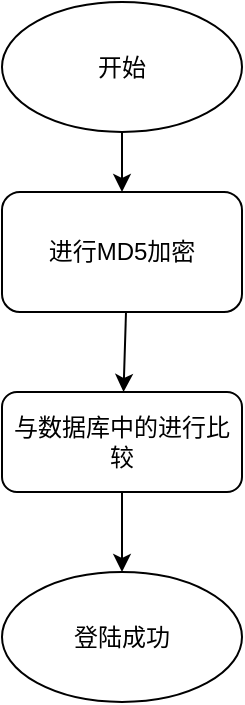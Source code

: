 <mxfile version="20.8.23" type="github">
  <diagram name="第 1 页" id="8wkrA-uFrjsJxiaeVhfO">
    <mxGraphModel dx="1085" dy="628" grid="0" gridSize="10" guides="1" tooltips="1" connect="1" arrows="1" fold="1" page="1" pageScale="1" pageWidth="827" pageHeight="1169" math="0" shadow="0">
      <root>
        <mxCell id="0" />
        <mxCell id="1" parent="0" />
        <mxCell id="QkwWfF4jqv66D6PKne8Z-3" value="开始" style="ellipse;whiteSpace=wrap;html=1;" vertex="1" parent="1">
          <mxGeometry x="278" y="65" width="120" height="65" as="geometry" />
        </mxCell>
        <mxCell id="QkwWfF4jqv66D6PKne8Z-4" value="进行MD5加密" style="rounded=1;whiteSpace=wrap;html=1;" vertex="1" parent="1">
          <mxGeometry x="278" y="160" width="120" height="60" as="geometry" />
        </mxCell>
        <mxCell id="QkwWfF4jqv66D6PKne8Z-9" value="" style="edgeStyle=orthogonalEdgeStyle;rounded=0;orthogonalLoop=1;jettySize=auto;html=1;" edge="1" parent="1" source="QkwWfF4jqv66D6PKne8Z-5" target="QkwWfF4jqv66D6PKne8Z-6">
          <mxGeometry relative="1" as="geometry" />
        </mxCell>
        <mxCell id="QkwWfF4jqv66D6PKne8Z-5" value="与数据库中的进行比较" style="rounded=1;whiteSpace=wrap;html=1;" vertex="1" parent="1">
          <mxGeometry x="278" y="260" width="120" height="50" as="geometry" />
        </mxCell>
        <mxCell id="QkwWfF4jqv66D6PKne8Z-6" value="登陆成功" style="ellipse;whiteSpace=wrap;html=1;" vertex="1" parent="1">
          <mxGeometry x="278" y="350" width="120" height="65" as="geometry" />
        </mxCell>
        <mxCell id="QkwWfF4jqv66D6PKne8Z-7" value="" style="endArrow=classic;html=1;rounded=0;entryX=0.5;entryY=0;entryDx=0;entryDy=0;exitX=0.5;exitY=1;exitDx=0;exitDy=0;" edge="1" parent="1" source="QkwWfF4jqv66D6PKne8Z-3" target="QkwWfF4jqv66D6PKne8Z-4">
          <mxGeometry width="50" height="50" relative="1" as="geometry">
            <mxPoint x="390" y="330" as="sourcePoint" />
            <mxPoint x="440" y="280" as="targetPoint" />
          </mxGeometry>
        </mxCell>
        <mxCell id="QkwWfF4jqv66D6PKne8Z-8" value="" style="endArrow=classic;html=1;rounded=0;" edge="1" parent="1" target="QkwWfF4jqv66D6PKne8Z-5">
          <mxGeometry width="50" height="50" relative="1" as="geometry">
            <mxPoint x="340" y="220" as="sourcePoint" />
            <mxPoint x="348" y="170" as="targetPoint" />
          </mxGeometry>
        </mxCell>
      </root>
    </mxGraphModel>
  </diagram>
</mxfile>
